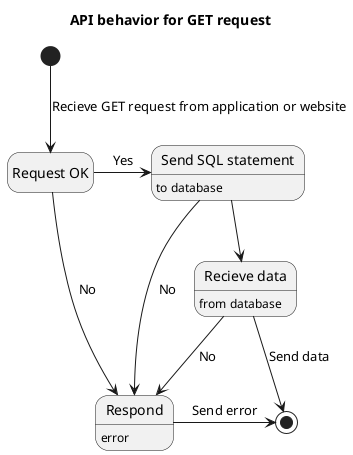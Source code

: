@startuml
title API behavior for GET request
hide empty description
state "Request OK" as Req
[*] --> Req : Recieve GET request from application or website
state "Send SQL statement" as Send
Send : to database
state "Respond" as Error
Req --> Error : No
Error : error
Req -> Send : Yes
state "Recieve data" as Receive
Send --> Error : No
Send --> Receive
Receive --> Error : No
Receive : from database
Receive -> [*] : Send data
Error -> [*] : Send error
@enduml